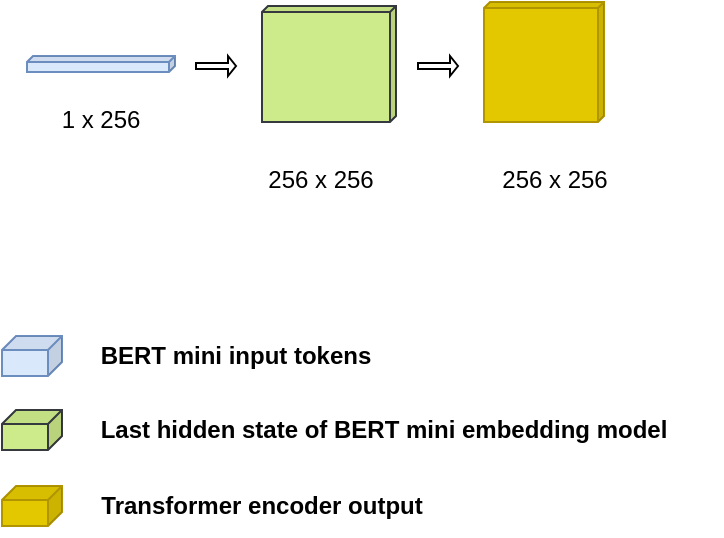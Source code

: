 <mxfile version="28.0.4">
  <diagram name="Pagina-1" id="ec09OzyOifI6nqlYJZNk">
    <mxGraphModel dx="912" dy="660" grid="1" gridSize="10" guides="1" tooltips="1" connect="1" arrows="1" fold="1" page="1" pageScale="1" pageWidth="827" pageHeight="1169" math="0" shadow="0">
      <root>
        <mxCell id="0" />
        <mxCell id="1" parent="0" />
        <mxCell id="vaPNw8Zl6vQB4EcOrNsO-1" value="" style="shape=cube;whiteSpace=wrap;html=1;boundedLbl=1;backgroundOutline=1;darkOpacity=0.05;darkOpacity2=0.1;size=3;direction=east;flipH=1;fillColor=#dae8fc;strokeColor=#6c8ebf;" vertex="1" parent="1">
          <mxGeometry x="246.5" y="175" width="74" height="8" as="geometry" />
        </mxCell>
        <mxCell id="vaPNw8Zl6vQB4EcOrNsO-2" value="1 x 256" style="text;html=1;strokeColor=none;fillColor=none;align=center;verticalAlign=middle;whiteSpace=wrap;rounded=0;" vertex="1" parent="1">
          <mxGeometry x="234" y="195" width="99" height="24" as="geometry" />
        </mxCell>
        <mxCell id="vaPNw8Zl6vQB4EcOrNsO-4" value="256 x 256" style="text;html=1;strokeColor=none;fillColor=none;align=center;verticalAlign=middle;whiteSpace=wrap;rounded=0;" vertex="1" parent="1">
          <mxGeometry x="344" y="225" width="99" height="24" as="geometry" />
        </mxCell>
        <mxCell id="vaPNw8Zl6vQB4EcOrNsO-5" value="" style="shape=cube;whiteSpace=wrap;html=1;boundedLbl=1;backgroundOutline=1;darkOpacity=0.05;darkOpacity2=0.1;size=3;direction=east;flipH=1;fillColor=#cdeb8b;strokeColor=#36393d;" vertex="1" parent="1">
          <mxGeometry x="364" y="150" width="67" height="58" as="geometry" />
        </mxCell>
        <mxCell id="vaPNw8Zl6vQB4EcOrNsO-7" value="256 x 256" style="text;html=1;strokeColor=none;fillColor=none;align=center;verticalAlign=middle;whiteSpace=wrap;rounded=0;" vertex="1" parent="1">
          <mxGeometry x="460.5" y="225" width="99" height="24" as="geometry" />
        </mxCell>
        <mxCell id="vaPNw8Zl6vQB4EcOrNsO-9" value="" style="shape=cube;whiteSpace=wrap;html=1;boundedLbl=1;backgroundOutline=1;darkOpacity=0.05;darkOpacity2=0.1;size=7;direction=east;flipH=1;fillColor=#e3c800;strokeColor=#B09500;fontColor=#000000;" vertex="1" parent="1">
          <mxGeometry x="234" y="390" width="30" height="20" as="geometry" />
        </mxCell>
        <mxCell id="vaPNw8Zl6vQB4EcOrNsO-10" value="" style="shape=cube;whiteSpace=wrap;html=1;boundedLbl=1;backgroundOutline=1;darkOpacity=0.05;darkOpacity2=0.1;size=7;direction=east;flipH=1;fillColor=#dae8fc;strokeColor=#6c8ebf;" vertex="1" parent="1">
          <mxGeometry x="234" y="315" width="30" height="20" as="geometry" />
        </mxCell>
        <mxCell id="vaPNw8Zl6vQB4EcOrNsO-11" value="" style="shape=cube;whiteSpace=wrap;html=1;boundedLbl=1;backgroundOutline=1;darkOpacity=0.05;darkOpacity2=0.1;size=7;direction=east;flipH=1;fillColor=#cdeb8b;strokeColor=#36393d;" vertex="1" parent="1">
          <mxGeometry x="234" y="352" width="30" height="20" as="geometry" />
        </mxCell>
        <mxCell id="vaPNw8Zl6vQB4EcOrNsO-12" value="&lt;b&gt;BERT mini input tokens&lt;/b&gt;" style="text;html=1;strokeColor=none;fillColor=none;align=center;verticalAlign=middle;whiteSpace=wrap;rounded=0;" vertex="1" parent="1">
          <mxGeometry x="280.25" y="310" width="141.5" height="30" as="geometry" />
        </mxCell>
        <mxCell id="vaPNw8Zl6vQB4EcOrNsO-14" value="&lt;b&gt;Last hidden state of BERT mini embedding model&lt;/b&gt;" style="text;html=1;strokeColor=none;fillColor=none;align=center;verticalAlign=middle;whiteSpace=wrap;rounded=0;" vertex="1" parent="1">
          <mxGeometry x="256.25" y="347" width="337.75" height="30" as="geometry" />
        </mxCell>
        <mxCell id="vaPNw8Zl6vQB4EcOrNsO-16" value="&lt;b&gt;Transformer encoder output&lt;/b&gt;" style="text;html=1;strokeColor=none;fillColor=none;align=center;verticalAlign=middle;whiteSpace=wrap;rounded=0;" vertex="1" parent="1">
          <mxGeometry x="266" y="385" width="196.25" height="30" as="geometry" />
        </mxCell>
        <mxCell id="vaPNw8Zl6vQB4EcOrNsO-18" value="" style="shape=cube;whiteSpace=wrap;html=1;boundedLbl=1;backgroundOutline=1;darkOpacity=0.05;darkOpacity2=0.1;size=3;direction=east;flipH=1;fillColor=#e3c800;strokeColor=#B09500;fontColor=#000000;" vertex="1" parent="1">
          <mxGeometry x="475" y="148" width="60" height="60" as="geometry" />
        </mxCell>
        <mxCell id="vaPNw8Zl6vQB4EcOrNsO-19" value="" style="shape=singleArrow;whiteSpace=wrap;html=1;" vertex="1" parent="1">
          <mxGeometry x="331" y="175" width="20" height="10" as="geometry" />
        </mxCell>
        <mxCell id="vaPNw8Zl6vQB4EcOrNsO-20" value="" style="shape=singleArrow;whiteSpace=wrap;html=1;" vertex="1" parent="1">
          <mxGeometry x="442" y="175" width="20" height="10" as="geometry" />
        </mxCell>
      </root>
    </mxGraphModel>
  </diagram>
</mxfile>
